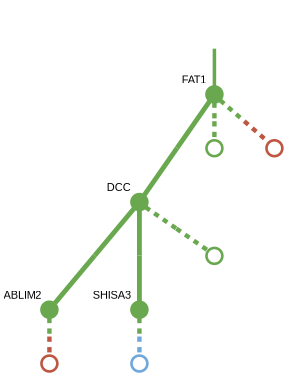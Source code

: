 strict digraph  {
graph[splines=false]; nodesep=0.7; rankdir=TB; ranksep=0.6; forcelabels=true; dpi=600; size=2.5;
0 [color="#6aa84fff", fillcolor="#6aa84fff", fixedsize=true, fontname=Arial, fontsize="12pt", height="0.25", label="", penwidth=3, shape=circle, style=filled, xlabel=ABLIM2];
6 [color="#be5742ff", fillcolor="#be5742ff", fixedsize=true, fontname=Arial, fontsize="12pt", height="0.25", label="", penwidth=3, shape=circle, style=solid, xlabel=""];
1 [color="#6aa84fff", fillcolor="#6aa84fff", fixedsize=true, fontname=Arial, fontsize="12pt", height="0.25", label="", penwidth=3, shape=circle, style=filled, xlabel=FAT1];
2 [color="#6aa84fff", fillcolor="#6aa84fff", fixedsize=true, fontname=Arial, fontsize="12pt", height="0.25", label="", penwidth=3, shape=circle, style=filled, xlabel=DCC];
4 [color="#6aa84fff", fillcolor="#6aa84fff", fixedsize=true, fontname=Arial, fontsize="12pt", height="0.25", label="", penwidth=3, shape=circle, style=solid, xlabel=""];
5 [color="#be5742ff", fillcolor="#be5742ff", fixedsize=true, fontname=Arial, fontsize="12pt", height="0.25", label="", penwidth=3, shape=circle, style=solid, xlabel=""];
3 [color="#6aa84fff", fillcolor="#6aa84fff", fixedsize=true, fontname=Arial, fontsize="12pt", height="0.25", label="", penwidth=3, shape=circle, style=filled, xlabel=SHISA3];
7 [color="#6aa84fff", fillcolor="#6aa84fff", fixedsize=true, fontname=Arial, fontsize="12pt", height="0.25", label="", penwidth=3, shape=circle, style=solid, xlabel=""];
8 [color="#6fa8dcff", fillcolor="#6fa8dcff", fixedsize=true, fontname=Arial, fontsize="12pt", height="0.25", label="", penwidth=3, shape=circle, style=solid, xlabel=""];
normal [label="", penwidth=3, style=invis, xlabel=FAT1];
0 -> 6  [arrowsize=0, color="#6aa84fff;0.5:#be5742ff", minlen="1.75", penwidth=5, style=dashed];
1 -> 2  [arrowsize=0, color="#6aa84fff;0.5:#6aa84fff", minlen="2.5", penwidth="5.5", style=solid];
1 -> 4  [arrowsize=0, color="#6aa84fff;0.5:#6aa84fff", minlen="1.75", penwidth=5, style=dashed];
1 -> 5  [arrowsize=0, color="#6aa84fff;0.5:#be5742ff", minlen="1.75", penwidth=5, style=dashed];
2 -> 0  [arrowsize=0, color="#6aa84fff;0.5:#6aa84fff", minlen="2.5", penwidth="5.5", style=solid];
2 -> 3  [arrowsize=0, color="#6aa84fff;0.5:#6aa84fff", minlen="2.5", penwidth="5.5", style=solid];
2 -> 7  [arrowsize=0, color="#6aa84fff;0.5:#6aa84fff", minlen="1.75", penwidth=5, style=dashed];
3 -> 8  [arrowsize=0, color="#6aa84fff;0.5:#6fa8dcff", minlen="1.75", penwidth=5, style=dashed];
normal -> 1  [arrowsize=0, color="#6aa84fff", label="", penwidth=4, style=solid];
}
